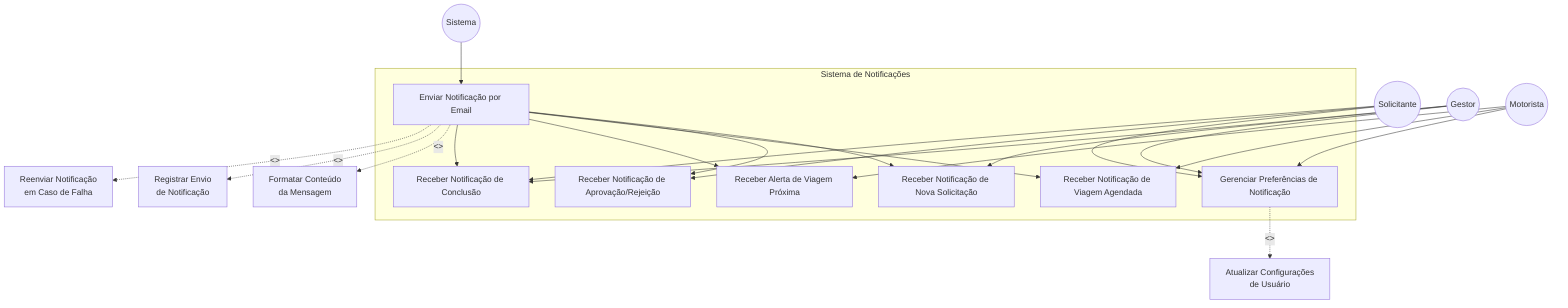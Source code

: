 graph TD
    actor1(("Solicitante"))
    actor2(("Gestor"))
    actor3(("Motorista"))
    actor4(("Sistema"))
    
    subgraph "Sistema de Notificações"
    A[Enviar Notificação por Email]
    B[Receber Notificação de Nova Solicitação]
    C[Receber Notificação de Aprovação/Rejeição]
    D[Receber Notificação de Viagem Agendada]
    E[Receber Alerta de Viagem Próxima]
    F[Receber Notificação de Conclusão]
    G[Gerenciar Preferências de Notificação]
    end
    
    actor4 --> A
    A --> B
    A --> C
    A --> D
    A --> E
    A --> F
    
    actor1 --> G
    actor1 --> C
    actor1 --> F
    
    actor2 --> G
    actor2 --> B
    actor2 --> F
    
    actor3 --> G
    actor3 --> D
    actor3 --> E
    
    %% Includes e extends
    A -.->|<<include>>| H[Formatar Conteúdo\nda Mensagem]
    A -.->|<<include>>| I[Registrar Envio\nde Notificação]
    G -.->|<<include>>| J[Atualizar Configurações\nde Usuário]
    
    %% Fluxo alternativo
    A -.->|<<extend>>| K[Reenviar Notificação\nem Caso de Falha]